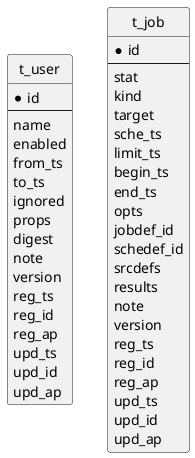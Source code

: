 @startuml
hide circle

entity "t_user" as t_user {
    * id
    --
      name
      enabled
      from_ts
      to_ts
      ignored
      props
      digest
      note
      version
      reg_ts
      reg_id
      reg_ap
      upd_ts
      upd_id
      upd_ap
}

entity "t_job" as t_job {
    * id
    --
      stat
      kind
      target
      sche_ts
      limit_ts
      begin_ts
      end_ts
      opts
      jobdef_id
      schedef_id
      srcdefs
      results
      note
      version
      reg_ts
      reg_id
      reg_ap
      upd_ts
      upd_id
      upd_ap
}

@enduml
